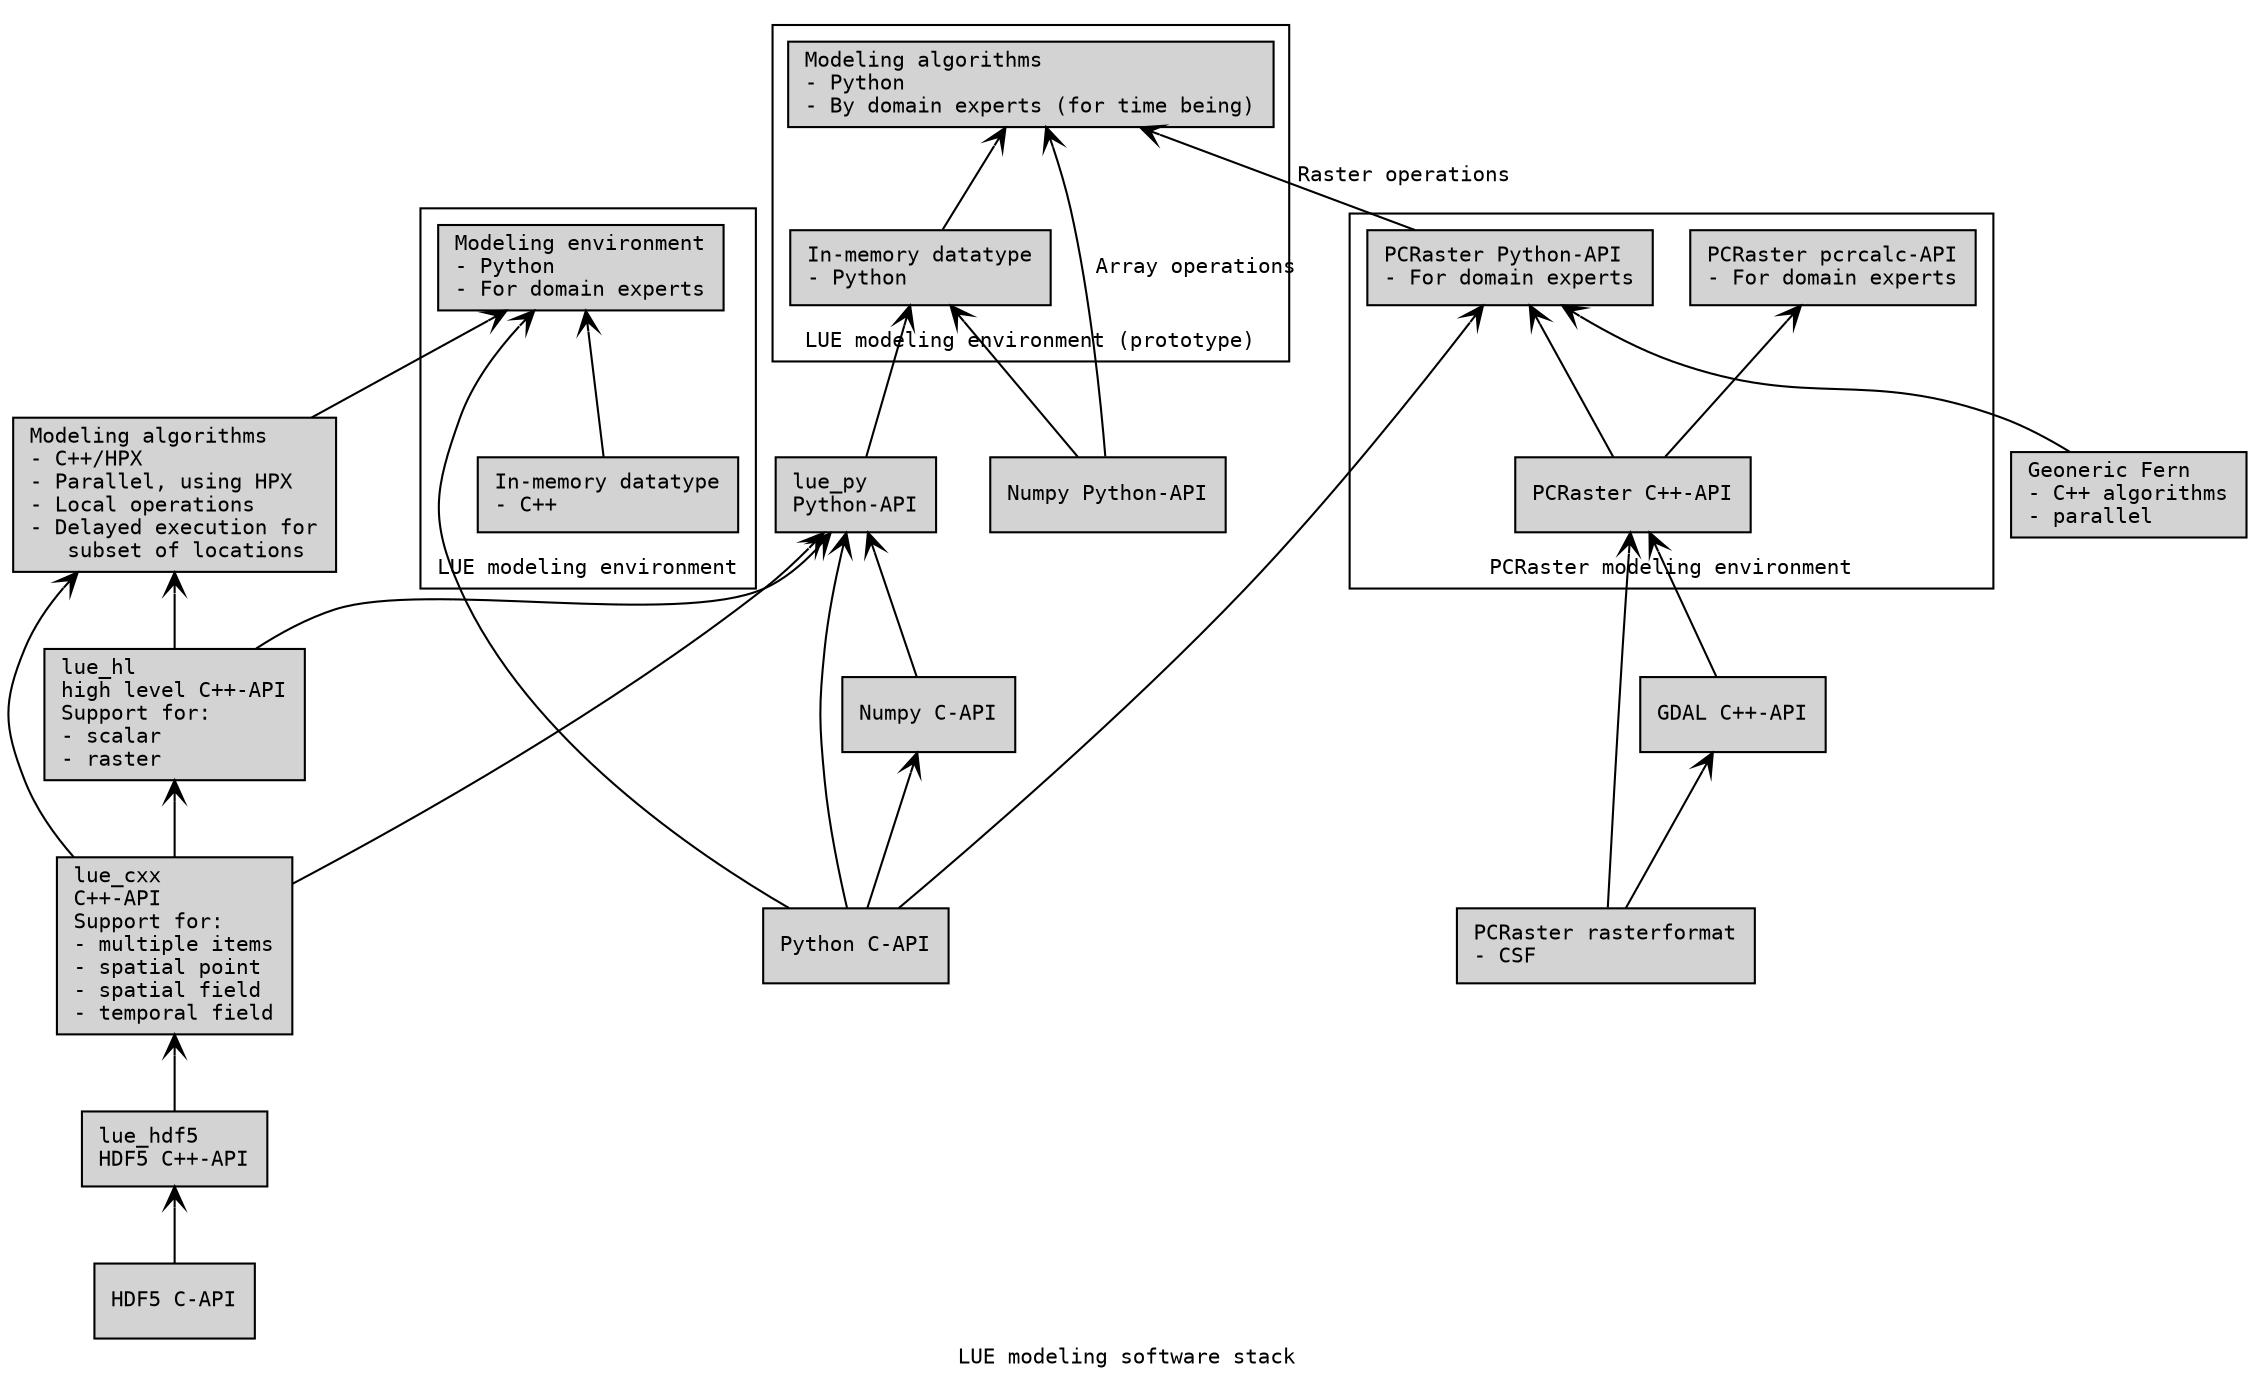 digraph {
    fontname="Courier"
    fontsize=10
    label=<LUE modeling software stack>
    rankdir = BT;


    node [
        fontname="Courier"
        fontsize=10
        style=filled
        shape=box
    ];

    edge [
        fontname="Courier"
        fontsize=10
        arrowhead="open"
        arrowtail="open"
    ];

    hdf5_c [
        label=
            "HDF5 C-API\l"
    ];

    lue_hdf5 [
        label=
            "lue_hdf5\l" +
            "HDF5 C++-API\l"
    ];

    lue_cxx [
        label=
            "lue_cxx\l" +
            "C++-API\l" +
            "Support for:\l" +
            "- multiple items\l" +
            "- spatial point\l" +
            "- spatial field\l" +
            "- temporal field\l"
    ];

    lue_hl [
        label=
            "lue_hl\l" +
            "high level C++-API\l" +
            "Support for:\l" +
            "- scalar\l" +
            "- raster\l"
    ];

    lue_py [
        label=
            "lue_py\l" +
            "Python-API\l"
    ];

    lue_in_memory_datatype_prototype [
        label=
            "In-memory datatype\l" +
            "- Python\l"
    ];

    lue_algorithms_prototype [
        label=
            "Modeling algorithms\l" +
            "- Python\l" +
            "- By domain experts (for time being)\l"
    ];

    lue_modeling [
        label=
            "Modeling environment\l" +
            "- Python\l" +
            "- For domain experts\l"
    ];

    lue_algorithms [
        label=
            "Modeling algorithms\l" +
            "- C++/HPX\l" +
            "- Parallel, using HPX\l" +
            "- Local operations\l" +
            "- Delayed execution for\l" +
            "   subset of locations\l"
    ];

    lue_in_memory_datatype [
        label=
            "In-memory datatype\l" +
            "- C++\l"
    ];

    python_c [
        label=
            "Python C-API\l"
    ];

    geoneric_fern [
        label=
            "Geoneric Fern\l" +
            "- C++ algorithms\l" +
            "- parallel\l"
    ];

    pcraster_python [
        label=
            "PCRaster Python-API\l" +
            "- For domain experts\l"
    ];

    pcraster_pcrcalc [
        label=
            "PCRaster pcrcalc-API\l" +
            "- For domain experts\l"
    ];

    pcraster_raster_format [
        label=
            "PCRaster rasterformat\l" +
            "- CSF\l"
    ];

    gdal [
        label=
            "GDAL C++-API\l"
    ];

    pcraster_cxx [
        label=
            "PCRaster C++-API\l"
    ];

    numpy_python [
        label=
            "Numpy Python-API\l"
    ];

    numpy_c [
        label=
            "Numpy C-API\l"
    ];


    hdf5_c -> lue_hdf5 [
    ];

    lue_hdf5 -> lue_cxx [
    ];

    lue_cxx -> lue_hl [
    ];

    lue_cxx -> lue_py [
    ];

    lue_hl -> lue_py [
    ];

    python_c -> lue_py [
    ];

    lue_py -> lue_in_memory_datatype_prototype [
    ];


    subgraph cluster_prototype {
        label=<LUE modeling environment (prototype)>

        lue_in_memory_datatype_prototype -> lue_algorithms_prototype [
        ];
    }

    numpy_python -> lue_in_memory_datatype_prototype [
    ];

    numpy_python -> lue_algorithms_prototype [
        label=
            "Array operations"
    ];

    numpy_c -> lue_py [
    ];

    python_c -> numpy_c [
    ];

    python_c -> pcraster_python [
    ];

    geoneric_fern -> pcraster_python [
    ];

    subgraph cluster_pcraster {
        label=<PCRaster modeling environment>

        pcraster_cxx -> pcraster_python [
        ];

        pcraster_cxx -> pcraster_pcrcalc [
        ];
    }

    pcraster_raster_format -> gdal [
    ];

    pcraster_raster_format -> pcraster_cxx [
    ];

    gdal -> pcraster_cxx [
    ];

    pcraster_python -> lue_algorithms_prototype [
        label=
            "Raster operations"
    ];


    lue_hl -> lue_algorithms [
    ];

    lue_cxx -> lue_algorithms [
    ];


    lue_algorithms -> lue_modeling [
    ];

    lue_in_memory_datatype -> lue_modeling [
    ];


    subgraph cluster_final {
        label=<LUE modeling environment>

        lue_modeling;

        lue_in_memory_datatype;

    }

    python_c -> lue_modeling [
    ];









    // user [
    //     label=<user>
    //     shape=star
    // ];


    // subgraph cluster_web_app {
    //     label=<nca web-app>

    //     web_app_client [
    //         label=<web-app client<br/>(in the browser)>
    //     ];

    //     web_app_server [
    //         label=<web-app server<br/>(Drupal, on the webserver)>
    //     ];

    //     web_app_client -> web_app_server [
    //     ];

    // }


    // subgraph cluster_services {
    //     label=<nca services<br/>(in a Docker Swarm)>

    //     reverse_proxy [
    //         label=<reverse_proxy<br/>(Nginx)>
    //     ];

    //     nc_assessment [
    //         label=<nc_assessment<br/>(API, Flask)>
    //     ];

    //     nc_plan [
    //         label=<nc_plan<br/>(REST, Flask)>
    //     ];

    //     nc_user [
    //         label=<nc_user<br/>(REST, Flask)>
    //     ];

    //     nc_assessment_request [
    //         label=<assessment_request<br/>(REST, Flask)>
    //     ];

    //     nc_assessment_executor [
    //         label=<assessment_executor<br/>(process, Flask)>
    //     ];

    //     nc_data_tools [
    //         label=<nc_data_tools<br/>(process, Flask)>
    //     ];

    //     nc_gdx [
    //         label=<nc_gdx<br/>(process, Flask)>
    //     ];

    //     nc_client_notifier [
    //         label=<nc_client_notifier<br/>(SocketIO, Flask)>
    //     ];

    //     geoserver [
    //         label=<geoserver<br/>(Geoserver)>
    //     ];

    //     message_broker [
    //         label=<message broker<br/>(RabbitMQ)>
    //     ];


    //     // Post a plan
    //     web_app_server -> reverse_proxy [
    //         color="blue"
    //         style="bold"
    //         label=<a1: post plan dataset<br/>a7: return plan resource>
    //     ];

    //     reverse_proxy -> nc_assessment [
    //         color="blue"
    //         style="bold"
    //         label=<a2: post plan dataset<br/>a6: return plan resource>
    //     ];

    //     nc_assessment -> nc_plan [
    //         color="blue"
    //         style="bold"
    //         label=<a3: post plan resource<br/>a4: return plan resource>
    //     ];

    //     nc_assessment -> message_broker [
    //         color="blue"
    //         style="bold"
    //         label=<a5: post register<br/>plan request>
    //     ];


    //     // Register a plan
    //     message_broker -> nc_data_tools [
    //         color="blue"
    //         style="bold"
    //         label=<b1: register<br/>plan>
    //     ];

    //     nc_data_tools -> geoserver [
    //         color="blue"
    //         style="bold"
    //         label=<b2: register<br/>plan>
    //     ];

    //     nc_data_tools -> nc_plan [
    //         color="blue"
    //         style="bold"
    //         label=<b3: patch>
    //     ];


    //     // Obtain WMS layer
    //     web_app_server -> reverse_proxy [
    //         color="red"
    //         style="bold"
    //         label=<c: obtain<br/>WMS layer>
    //     ];

    //     reverse_proxy -> geoserver [
    //         color="red"
    //         style="bold"
    //         label=<c: obtain<br/>WMS layer>
    //     ];


    //     // Georeference plan
    //     web_app_server -> reverse_proxy [
    //         color="green"
    //         style="bold"
    //         label=<d1: post georeference<br/>plan request>
    //     ];
    //     reverse_proxy -> nc_assessment [
    //         color="green"
    //         style="bold"
    //         label=<d2: post georeference<br/>plan request>
    //     ];
    //     nc_assessment -> message_broker [
    //         color="green"
    //         style="bold"
    //         label=<d3: post georeference<br/>plan request>
    //     ];


    //     message_broker -> nc_data_tools [
    //         color="green"
    //         style="bold"
    //         label=<e1: georeference<br/>plan>
    //     ];

    //     nc_data_tools -> geoserver [
    //         color="green"
    //         style="bold"
    //         label=<e2: recreate<br/>layer>
    //     ];

    //     nc_data_tools -> nc_plan [
    //         color="green"
    //         style="bold"
    //         label=<e3: patch>
    //     ];


    //     message_broker -> nc_assessment_executor [
    //         label=<r1: perform assessment>
    //     ];
    //     nc_assessment_executor -> nc_assessment_request [
    //         label=<r: post assessment<br/>result resource>
    //     ];
    //     nc_assessment_executor -> nc_assessment_request [
    //         label=<r: post assessment<br/> indicator result resource>
    //     ];
    //     nc_assessment_executor -> nc_assessment_request [
    //         label=<r: patch assessment<br/> request resource>
    //     ];


    //     // Register client
    //     web_app_server -> reverse_proxy [
    //         color="orange"
    //         style="bold"
    //         label=<f1: register<br/>f4: return client-id>
    //     ];
    //     reverse_proxy -> nc_client_notifier [
    //         color="orange"
    //         style="bold"
    //         label=<f2: register<br/>f3: return client-id>
    //     ];


    //     // Request colors
    //     web_app_server -> reverse_proxy [
    //         color="purple"
    //         style="bold"
    //         label=<g1: post<br/>request colors>
    //     ];
    //     reverse_proxy -> nc_assessment [
    //         color="purple"
    //         style="bold"
    //         label=<g2: post<br/>request colors>
    //     ];

    //     nc_assessment -> message_broker [
    //         color="purple"
    //         style="bold"
    //         label=<g3: post<br/>request colors>
    //     ];


    //     message_broker -> nc_data_tools [
    //         color="purple"
    //         style="bold"
    //         label=<h1: retrieve colors>
    //     ];

    //     nc_data_tools -> nc_client_notifier [
    //         color="purple"
    //         style="bold"
    //         label=<h2: post colors>
    //     ];

    //     nc_client_notifier -> web_app_server [
    //         weight=0
    //         color="purple"
    //         style="bold"
    //         label=<h3: post colors>
    //     ];


    //     web_app_server -> reverse_proxy [
    //         style="bold"
    //         label=<i1: post request LU classes<br/>i4: return LU classes>
    //     ];

    //     reverse_proxy -> nc_assessment [
    //         style="bold"
    //         label=<i2: post request LU classes<br/>i3: return LU classes>
    //     ];


    //     // Classify plan
    //     web_app_server -> reverse_proxy [
    //         color="cyan"
    //         style="bold"
    //         label=<j1: post classify<br/>plan request>
    //     ];
    //     reverse_proxy -> nc_assessment [
    //         color="cyan"
    //         style="bold"
    //         label=<j2: post classify<br/>plan request>
    //     ];
    //     nc_assessment -> message_broker [
    //         color="cyan"
    //         style="bold"
    //         label=<j3: post classify<br/>plan request>
    //     ];


    //     message_broker -> nc_data_tools [
    //         color="cyan"
    //         style="bold"
    //         label=<k1: classify<br/>plan>
    //     ];

    //     nc_data_tools -> geoserver [
    //         color="cyan"
    //         style="bold"
    //         label=<k2: recreate<br/>layer>
    //     ];

    //     nc_data_tools -> nc_plan [
    //         color="cyan"
    //         style="bold"
    //         label=<k3: patch>
    //     ];


    //     web_app_server -> reverse_proxy [
    //         color="grey"
    //         label=<p1: post user resource<br/>p6: return user resource>
    //     ];
    //     reverse_proxy -> nc_assessment [
    //         color="grey"
    //         label=<p2: post user resource<br/>p5: return user resource>
    //     ];
    //     nc_assessment -> nc_user [
    //         color="grey"
    //         label=<p3: post user resource<br/>p4: return user resource>
    //     ];


    //     web_app_server -> reverse_proxy [
    //         color="grey"
    //         label=<q1: post assessment request resource<br/>q6: return assessment request resource>
    //     ];
    //     reverse_proxy -> nc_assessment [
    //         color="grey"
    //         label=<q2: post assessment request resource<br/>q5: return assessment request resource>
    //     ];
    //     nc_assessment -> nc_assessment_request [
    //         color="grey"
    //         label=<q3: post assessment request resource<br/>q4: return assessment request resource>
    //     ];


    //     web_app_server -> reverse_proxy [
    //         color="grey"
    //         label=<l1: post assessment<br/>request>
    //     ];
    //     reverse_proxy -> nc_assessment [
    //         color="grey"
    //         label=<l2: post assessment<br/>request>
    //     ];
    //     nc_assessment -> message_broker [
    //         color="grey"
    //         label=<l3: post assessment<br/>request>
    //     ];


    //     message_broker -> nc_gdx [
    //         color="grey"
    //         label=<m1: assess<br/>effects>
    //     ];

    //     nc_gdx -> geoserver [
    //         color="grey"
    //         label=<m2: recreate<br/>layer>
    //     ];

    //     nc_gdx -> nc_plan [
    //         color="grey"
    //         label=<m3: patch>
    //     ];


    //     // Obtain assessment results
    //     web_app_server -> reverse_proxy [
    //         color="grey"
    //         label=<n: obtain<br/>assessment results>
    //     ];

    //     reverse_proxy -> nc_assessment [
    //         color="grey"
    //         label=<n: obtain<br/>assessment results>
    //     ];


    //     // Download assessment results
    //     web_app_server -> reverse_proxy [
    //         color="grey"
    //         label=<o: download<br/>assessment results>
    //     ];

    //     reverse_proxy -> nc_assessment [
    //         color="grey"
    //         label=<o: download<br/>assessment results>
    //     ];

    // }


    // user -> web_app_client [
    //     color="grey"
    // ];

    // nc_gdx -> user [
    //     weight=0
    //     color="grey"
    //     label=<m4: notify user<br/>(e-mail)>
    // ];


    // edge [
    //     weight=0
    //     color=grey
    //     style=dotted
    // ];

    // nc_upload_volume [
    //     label=</upload>
    //     shape=folder
    // ];

    // nc_assessment_result_volume [
    //     label=</result>
    //     shape=folder
    // ];

    // geoserver_volume [
    //     label=</geoserver>
    //     shape=folder
    // ];

    // nc_assessment -> nc_upload_volume [
    // ];

    // nc_data_tools -> nc_upload_volume [
    // ];

    // nc_gdx -> nc_upload_volume [
    // ];

    // nc_gdx -> nc_assessment_result_volume [
    // ];

    // geoserver -> geoserver_volume [
    // ];

}



        // nc_assessment -> message_broker [
        //     color="blue"
        //     label=<a2: request plan dataset<br/>a7: return plan resource>

        //     label=
        //         "a2: register\n" +
        //         "plan"
        //         // "- user added\n" +
        //         // "- plan uploaded\n" +
        //         // "- reclassify plan\n" +
        //         // "- ..."
        // ];

        // message_broker -> nc_data [
        //     color="blue"
        //     label=
        //         "a3: register\n" +
        //         "plan"
        // ];

        // nc_data -> geoserver [
        //     color="blue"
        //     label=
        //         "a4: add plan to\n" +
        //         "geoserver"
        // ];

        // nc_data -> message_broker [
        //     color="blue"
        //     label=
        //         "a5: report result of\n" +
        //         "registering plan"
        // ];

        // message_broker -> nc_assessment [
        //     color="blue"
        //     label=
        //         "a6: report result of\n" +
        //         "registering plan"
        // ];


        // // web_app_server -> nc_assessment [
        // //     color="blue"
        // //     label=
        // //         "a7: query for result\n" +
        // //         "of registering plan"
        // // ];








        // web_app_server -> nc_assessment [
        //     color="green"
        //     label=
        //         "b1: georeference\n" +
        //         "plan"
        // ];

        // web_app_server -> nc_assessment [
        //     color="green"
        //     label=
        //         "b6: query for result\n" +
        //         "of georeferencing plan"
        // ];

        // web_app_server -> nc_assessment [
        //     color="red"
        //     label=
        //         "c6: query for result\n" +
        //         "of reclassifying plan"
        // ];

        // web_app_server -> nc_assessment [
        //     color="red"
        //     label=
        //         "c1: reclassify\n" +
        //         "plan"
        // ];

        // web_app_server -> nc_assessment [
        //     color="yellow"
        //     label=
        //         "d1: assess\n" +
        //         "effects"
        // ];


        // nc_assessment -> message_broker [
        //     color="green"
        //     label=
        //         "b2: georeference\n" +
        //         "plan"
        // ];

        // message_broker -> nc_data_tools [
        //     color="green"
        //     label=
        //         "b3: georeference\n" +
        //         "plan"
        // ];

        // nc_data_tools -> message_broker [
        //     color="green"
        //     label=
        //         "b4: report result of\n" +
        //         "georeferencing plan"
        // ];

        // message_broker -> nc_assessment [
        //     color="green"
        //     label=
        //         "b5: report result of\n" +
        //         "georeferencing plan"
        // ];


        // nc_assessment -> message_broker [
        //     color="red"
        //     label=
        //         "c2: reclassify\n" +
        //         "plan"
        // ];

        // message_broker -> nc_data_tools [
        //     color="red"
        //     label=
        //         "c3: reclassify\n" +
        //         "plan"
        // ];

        // nc_data_tools -> message_broker [
        //     color="red"
        //     label=
        //         "c4: report result of\n" +
        //         "reclassifying plan"
        // ];

        // message_broker -> nc_assessment [
        //     color="red"
        //     label=
        //         "c5: report result of\n" +
        //         "reclassifying plan"
        // ];


        // nc_assessment -> message_broker [
        //     color="yellow"
        //     label=
        //         "d2: assess\n" +
        //         "effects"
        // ];

        // message_broker -> nc_calculate [
        //     color="yellow"
        //     label=
        //         "d3: assess\n" +
        //         "effects"
        // ];

        // nc_calculate -> message_broker [
        //     color="yellow"
        //     label=
        //         "d4: report result of\n" +
        //         "assessing effects"
        // ];

        // message_broker -> nc_data [
        //     color="yellow"
        //     label=
        //         "d5: store result of\n" +
        //         "assessing effects"
        // ];

        // nc_data -> message_broker [
        //     color="yellow"
        //     label=
        //         "d6: report result of\n" +
        //         "storing results of\n" +
        //         "assessing effects"
        // ];

        // message_broker -> nc_notify [
        //     color="yellow"
        //     label=
        //         "d7: report result of\n" +
        //         "reclassifying plan"
        // ];

        // nc_notify -> smtp_server [
        //     color="yellow"
        //     label=
        //         "d8: send e-mail with\n" +
        //         "links about results"
        // ]


        // message_broker -> nc_monitoring [
        // ];



        // // nc_user [
        // //     label=
        // //         "nc_user\n" +
        // //         "[e-mail, hash, ...]"
        // // ];

        // // nc_task [
        // //     label=
        // //         "task\n" +
        // //         "que of tasks"
        // // ];

        // // nc_message_broker [
        // //     label=
        // //         "message broker"
        // // ];



        // // web_app_server -> nc_assessment [
        // //     label=
        // //         "query for WMS\n" +
        // //         "end-point of plan"
        // // ];

        // // nc_assessment -> nc_user [
        // // ];



        // // nc_assessment -> message_broker [
        // //     label=
        // //         "query for WMS\n" +
        // //         "end-point of plan"
        // // ];

        // // message_broker -> nc_data_tools [
        // //     label=
        // //         "convert graphics\n" +
        // //         "file to GeoTIFF"
        // // ];

        // // message_broker -> nc_data [
        // //     label=
        // //         "query for WMS\n" +
        // //         "end-point of plan"
        // // ];




        // nc_calculate [
        //     label=
        //         "nc_calculate\n" +
        //         "assessment calculations\n" +
        //         "(VITO scripts)"
        // ];

        // nc_monitoring [
        //     label=
        //         "monitor\n" +
        //         "logging, ..."
        // ];

        // nc_notify [
        //     label=
        //         "nc_notify\n" +
        //         "of user"
        // ];


    // subgraph cluster_smtp {
    //     label=
    //         "e-mail"

    //     smtp_client [
    //         label=
    //             "e-mail client"
    //     ];

    //     smtp_server [
    //         label=
    //             "smtp server\n" +
    //             "(stores e-mails)"
    //     ];

    //     smtp_client -> smtp_server [
    //     ];

    // }

